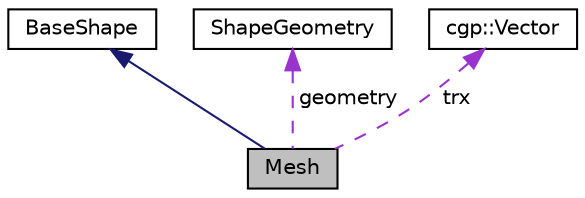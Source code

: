digraph "Mesh"
{
  edge [fontname="Helvetica",fontsize="10",labelfontname="Helvetica",labelfontsize="10"];
  node [fontname="Helvetica",fontsize="10",shape=record];
  Node2 [label="Mesh",height=0.2,width=0.4,color="black", fillcolor="grey75", style="filled", fontcolor="black"];
  Node3 -> Node2 [dir="back",color="midnightblue",fontsize="10",style="solid",fontname="Helvetica"];
  Node3 [label="BaseShape",height=0.2,width=0.4,color="black", fillcolor="white", style="filled",URL="$classBaseShape.html",tooltip="Abstract base class for shapes. "];
  Node4 -> Node2 [dir="back",color="darkorchid3",fontsize="10",style="dashed",label=" geometry" ,fontname="Helvetica"];
  Node4 [label="ShapeGeometry",height=0.2,width=0.4,color="black", fillcolor="white", style="filled",URL="$classShapeGeometry.html",tooltip="Geometry in a format suitable for OpenGL. "];
  Node5 -> Node2 [dir="back",color="darkorchid3",fontsize="10",style="dashed",label=" trx" ,fontname="Helvetica"];
  Node5 [label="cgp::Vector",height=0.2,width=0.4,color="black", fillcolor="white", style="filled",URL="$classcgp_1_1Vector.html"];
}
